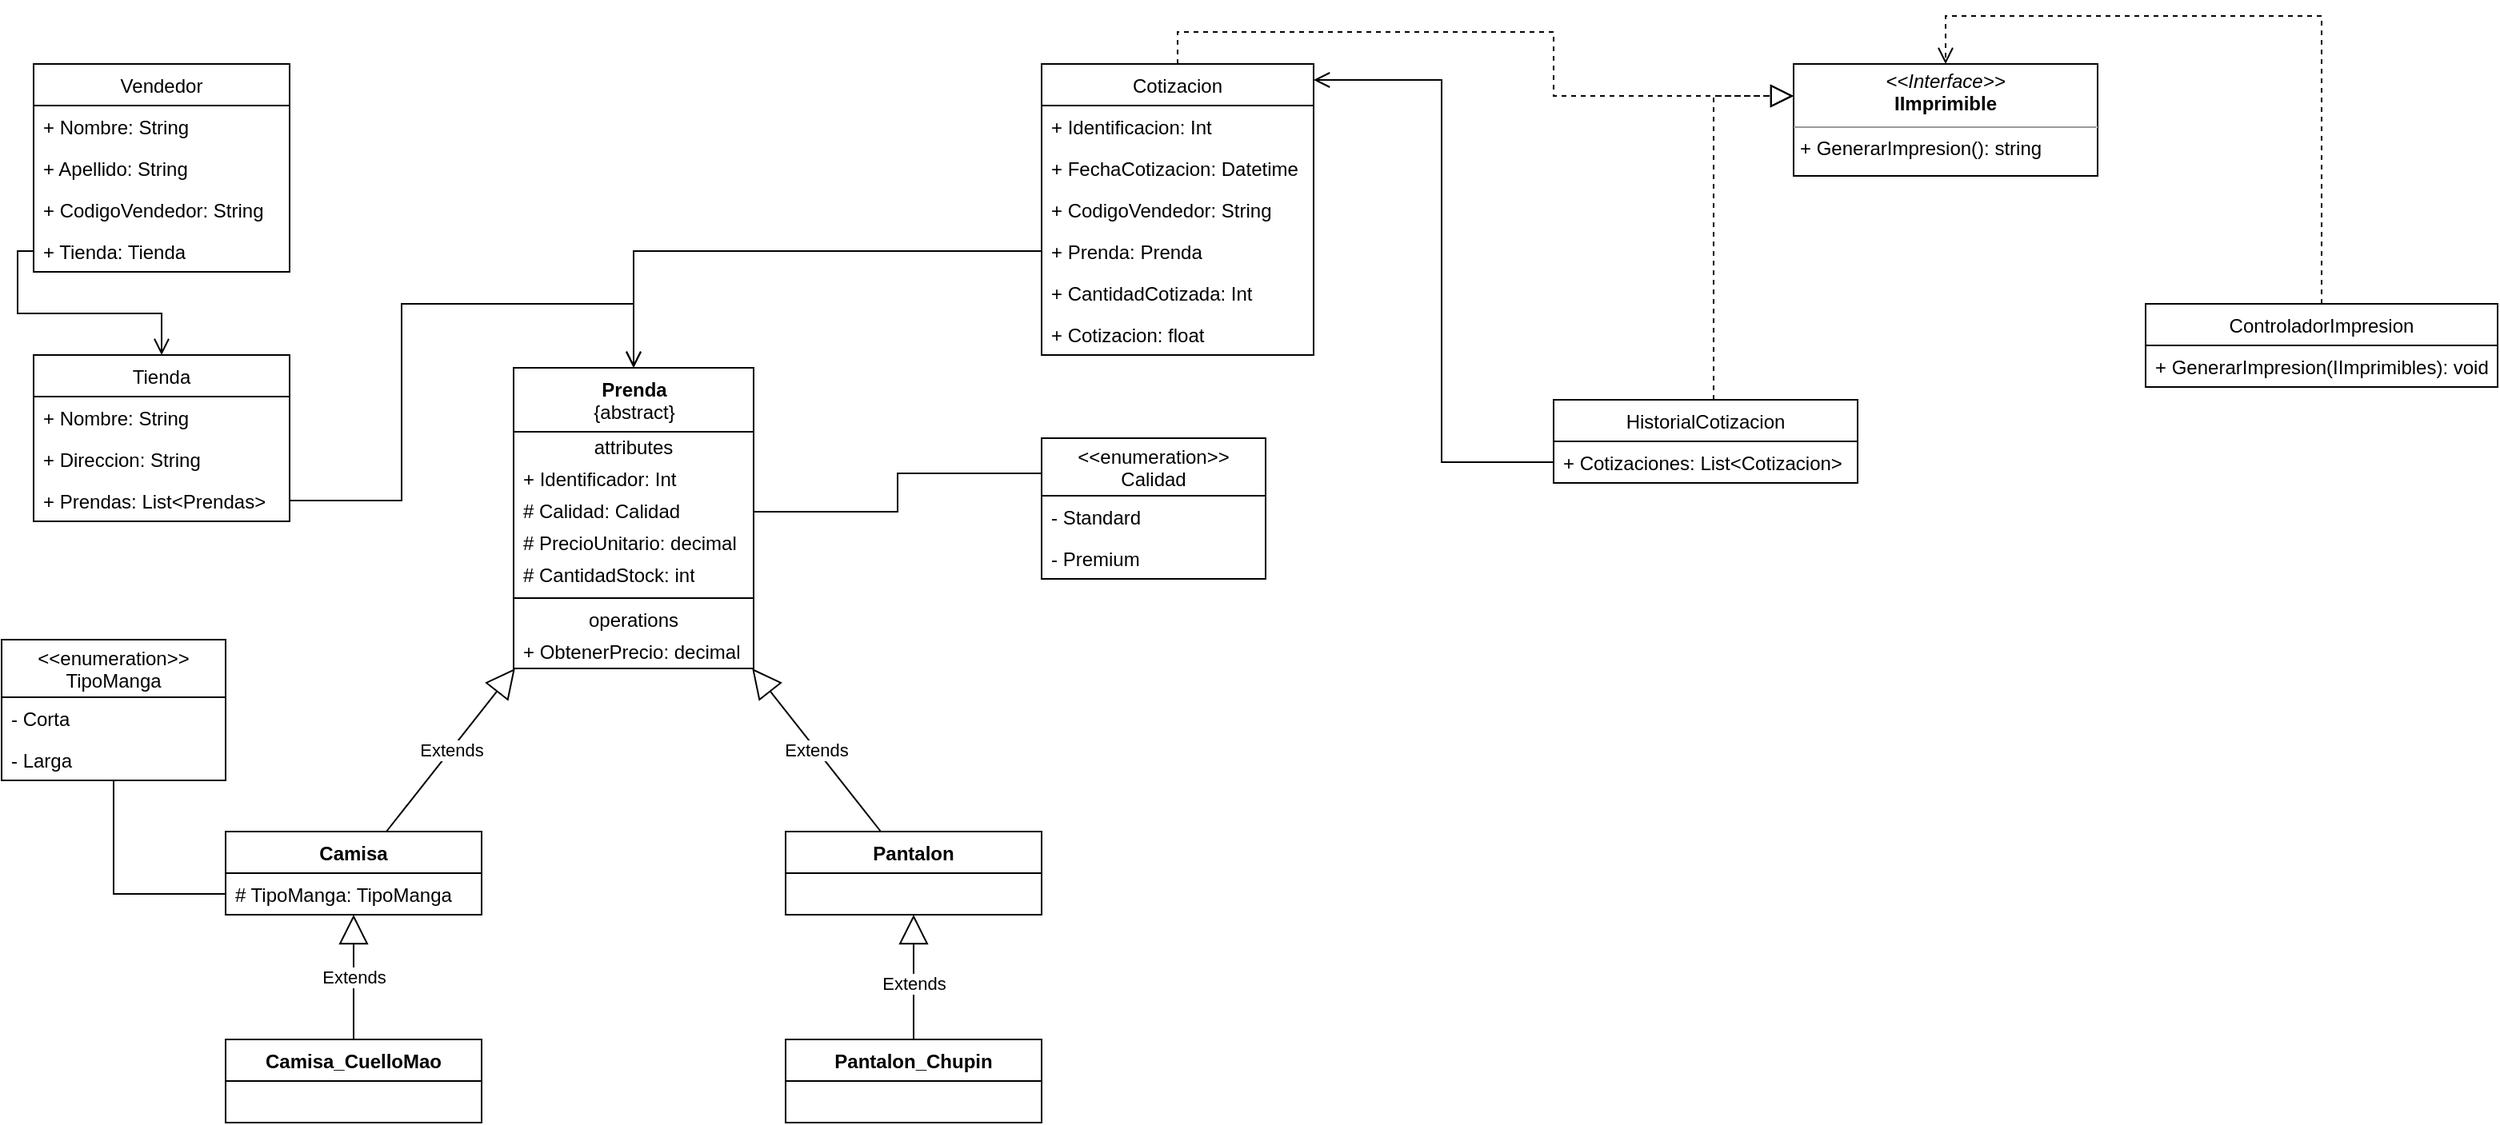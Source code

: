 <mxfile version="20.0.3" type="github">
  <diagram name="Page-1" id="c4acf3e9-155e-7222-9cf6-157b1a14988f">
    <mxGraphModel dx="1422" dy="762" grid="1" gridSize="10" guides="1" tooltips="1" connect="1" arrows="1" fold="1" page="1" pageScale="1" pageWidth="850" pageHeight="1100" background="none" math="0" shadow="0">
      <root>
        <mxCell id="0" />
        <mxCell id="1" parent="0" />
        <mxCell id="P6olf1xMX7x4DSoyxQ6s-1" value="Vendedor" style="swimlane;fontStyle=0;childLayout=stackLayout;horizontal=1;startSize=26;fillColor=none;horizontalStack=0;resizeParent=1;resizeParentMax=0;resizeLast=0;collapsible=1;marginBottom=0;" parent="1" vertex="1">
          <mxGeometry x="40" y="40" width="160" height="130" as="geometry" />
        </mxCell>
        <mxCell id="P6olf1xMX7x4DSoyxQ6s-2" value="+ Nombre: String" style="text;strokeColor=none;fillColor=none;align=left;verticalAlign=top;spacingLeft=4;spacingRight=4;overflow=hidden;rotatable=0;points=[[0,0.5],[1,0.5]];portConstraint=eastwest;" parent="P6olf1xMX7x4DSoyxQ6s-1" vertex="1">
          <mxGeometry y="26" width="160" height="26" as="geometry" />
        </mxCell>
        <mxCell id="P6olf1xMX7x4DSoyxQ6s-3" value="+ Apellido: String" style="text;strokeColor=none;fillColor=none;align=left;verticalAlign=top;spacingLeft=4;spacingRight=4;overflow=hidden;rotatable=0;points=[[0,0.5],[1,0.5]];portConstraint=eastwest;" parent="P6olf1xMX7x4DSoyxQ6s-1" vertex="1">
          <mxGeometry y="52" width="160" height="26" as="geometry" />
        </mxCell>
        <mxCell id="P6olf1xMX7x4DSoyxQ6s-4" value="+ CodigoVendedor: String" style="text;strokeColor=none;fillColor=none;align=left;verticalAlign=top;spacingLeft=4;spacingRight=4;overflow=hidden;rotatable=0;points=[[0,0.5],[1,0.5]];portConstraint=eastwest;" parent="P6olf1xMX7x4DSoyxQ6s-1" vertex="1">
          <mxGeometry y="78" width="160" height="26" as="geometry" />
        </mxCell>
        <mxCell id="P6olf1xMX7x4DSoyxQ6s-18" value="+ Tienda: Tienda" style="text;strokeColor=none;fillColor=none;align=left;verticalAlign=top;spacingLeft=4;spacingRight=4;overflow=hidden;rotatable=0;points=[[0,0.5],[1,0.5]];portConstraint=eastwest;" parent="P6olf1xMX7x4DSoyxQ6s-1" vertex="1">
          <mxGeometry y="104" width="160" height="26" as="geometry" />
        </mxCell>
        <mxCell id="P6olf1xMX7x4DSoyxQ6s-5" value="Cotizacion" style="swimlane;fontStyle=0;childLayout=stackLayout;horizontal=1;startSize=26;fillColor=none;horizontalStack=0;resizeParent=1;resizeParentMax=0;resizeLast=0;collapsible=1;marginBottom=0;" parent="1" vertex="1">
          <mxGeometry x="670" y="40" width="170" height="182" as="geometry">
            <mxRectangle x="480" y="40" width="100" height="30" as="alternateBounds" />
          </mxGeometry>
        </mxCell>
        <mxCell id="P6olf1xMX7x4DSoyxQ6s-6" value="+ Identificacion: Int&#xa;" style="text;strokeColor=none;fillColor=none;align=left;verticalAlign=top;spacingLeft=4;spacingRight=4;overflow=hidden;rotatable=0;points=[[0,0.5],[1,0.5]];portConstraint=eastwest;" parent="P6olf1xMX7x4DSoyxQ6s-5" vertex="1">
          <mxGeometry y="26" width="170" height="26" as="geometry" />
        </mxCell>
        <mxCell id="P6olf1xMX7x4DSoyxQ6s-7" value="+ FechaCotizacion: Datetime" style="text;strokeColor=none;fillColor=none;align=left;verticalAlign=top;spacingLeft=4;spacingRight=4;overflow=hidden;rotatable=0;points=[[0,0.5],[1,0.5]];portConstraint=eastwest;" parent="P6olf1xMX7x4DSoyxQ6s-5" vertex="1">
          <mxGeometry y="52" width="170" height="26" as="geometry" />
        </mxCell>
        <mxCell id="P6olf1xMX7x4DSoyxQ6s-8" value="+ CodigoVendedor: String" style="text;strokeColor=none;fillColor=none;align=left;verticalAlign=top;spacingLeft=4;spacingRight=4;overflow=hidden;rotatable=0;points=[[0,0.5],[1,0.5]];portConstraint=eastwest;" parent="P6olf1xMX7x4DSoyxQ6s-5" vertex="1">
          <mxGeometry y="78" width="170" height="26" as="geometry" />
        </mxCell>
        <mxCell id="P6olf1xMX7x4DSoyxQ6s-11" value="+ Prenda: Prenda" style="text;strokeColor=none;fillColor=none;align=left;verticalAlign=top;spacingLeft=4;spacingRight=4;overflow=hidden;rotatable=0;points=[[0,0.5],[1,0.5]];portConstraint=eastwest;" parent="P6olf1xMX7x4DSoyxQ6s-5" vertex="1">
          <mxGeometry y="104" width="170" height="26" as="geometry" />
        </mxCell>
        <mxCell id="P6olf1xMX7x4DSoyxQ6s-12" value="+ CantidadCotizada: Int" style="text;strokeColor=none;fillColor=none;align=left;verticalAlign=top;spacingLeft=4;spacingRight=4;overflow=hidden;rotatable=0;points=[[0,0.5],[1,0.5]];portConstraint=eastwest;" parent="P6olf1xMX7x4DSoyxQ6s-5" vertex="1">
          <mxGeometry y="130" width="170" height="26" as="geometry" />
        </mxCell>
        <mxCell id="P6olf1xMX7x4DSoyxQ6s-13" value="+ Cotizacion: float" style="text;strokeColor=none;fillColor=none;align=left;verticalAlign=top;spacingLeft=4;spacingRight=4;overflow=hidden;rotatable=0;points=[[0,0.5],[1,0.5]];portConstraint=eastwest;" parent="P6olf1xMX7x4DSoyxQ6s-5" vertex="1">
          <mxGeometry y="156" width="170" height="26" as="geometry" />
        </mxCell>
        <mxCell id="P6olf1xMX7x4DSoyxQ6s-14" value="Tienda" style="swimlane;fontStyle=0;childLayout=stackLayout;horizontal=1;startSize=26;fillColor=none;horizontalStack=0;resizeParent=1;resizeParentMax=0;resizeLast=0;collapsible=1;marginBottom=0;" parent="1" vertex="1">
          <mxGeometry x="40" y="222" width="160" height="104" as="geometry" />
        </mxCell>
        <mxCell id="P6olf1xMX7x4DSoyxQ6s-15" value="+ Nombre: String" style="text;strokeColor=none;fillColor=none;align=left;verticalAlign=top;spacingLeft=4;spacingRight=4;overflow=hidden;rotatable=0;points=[[0,0.5],[1,0.5]];portConstraint=eastwest;" parent="P6olf1xMX7x4DSoyxQ6s-14" vertex="1">
          <mxGeometry y="26" width="160" height="26" as="geometry" />
        </mxCell>
        <mxCell id="P6olf1xMX7x4DSoyxQ6s-16" value="+ Direccion: String" style="text;strokeColor=none;fillColor=none;align=left;verticalAlign=top;spacingLeft=4;spacingRight=4;overflow=hidden;rotatable=0;points=[[0,0.5],[1,0.5]];portConstraint=eastwest;" parent="P6olf1xMX7x4DSoyxQ6s-14" vertex="1">
          <mxGeometry y="52" width="160" height="26" as="geometry" />
        </mxCell>
        <mxCell id="P6olf1xMX7x4DSoyxQ6s-17" value="+ Prendas: List&lt;Prendas&gt;" style="text;strokeColor=none;fillColor=none;align=left;verticalAlign=top;spacingLeft=4;spacingRight=4;overflow=hidden;rotatable=0;points=[[0,0.5],[1,0.5]];portConstraint=eastwest;" parent="P6olf1xMX7x4DSoyxQ6s-14" vertex="1">
          <mxGeometry y="78" width="160" height="26" as="geometry" />
        </mxCell>
        <mxCell id="P6olf1xMX7x4DSoyxQ6s-26" value="&lt;&lt;enumeration&gt;&gt;&#xa;Calidad" style="swimlane;fontStyle=0;childLayout=stackLayout;horizontal=1;startSize=36;fillColor=none;horizontalStack=0;resizeParent=1;resizeParentMax=0;resizeLast=0;collapsible=1;marginBottom=0;" parent="1" vertex="1">
          <mxGeometry x="670" y="274" width="140" height="88" as="geometry" />
        </mxCell>
        <mxCell id="P6olf1xMX7x4DSoyxQ6s-27" value="- Standard" style="text;strokeColor=none;fillColor=none;align=left;verticalAlign=top;spacingLeft=4;spacingRight=4;overflow=hidden;rotatable=0;points=[[0,0.5],[1,0.5]];portConstraint=eastwest;" parent="P6olf1xMX7x4DSoyxQ6s-26" vertex="1">
          <mxGeometry y="36" width="140" height="26" as="geometry" />
        </mxCell>
        <mxCell id="P6olf1xMX7x4DSoyxQ6s-28" value="- Premium" style="text;strokeColor=none;fillColor=none;align=left;verticalAlign=top;spacingLeft=4;spacingRight=4;overflow=hidden;rotatable=0;points=[[0,0.5],[1,0.5]];portConstraint=eastwest;" parent="P6olf1xMX7x4DSoyxQ6s-26" vertex="1">
          <mxGeometry y="62" width="140" height="26" as="geometry" />
        </mxCell>
        <mxCell id="P6olf1xMX7x4DSoyxQ6s-33" style="edgeStyle=orthogonalEdgeStyle;rounded=0;orthogonalLoop=1;jettySize=auto;html=1;entryX=0;entryY=0.25;entryDx=0;entryDy=0;endArrow=none;endFill=0;" parent="1" source="d8b3vOoTN7vGxQ_mSlxQ-3" target="P6olf1xMX7x4DSoyxQ6s-26" edge="1">
          <mxGeometry relative="1" as="geometry">
            <mxPoint x="510" y="239" as="sourcePoint" />
          </mxGeometry>
        </mxCell>
        <mxCell id="d8b3vOoTN7vGxQ_mSlxQ-1" value="&lt;b&gt;Prenda&lt;/b&gt;&lt;br&gt;{abstract}" style="swimlane;fontStyle=0;align=center;verticalAlign=top;childLayout=stackLayout;horizontal=1;startSize=40;horizontalStack=0;resizeParent=1;resizeParentMax=0;resizeLast=0;collapsible=0;marginBottom=0;html=1;" parent="1" vertex="1">
          <mxGeometry x="340" y="230" width="150" height="188" as="geometry" />
        </mxCell>
        <mxCell id="d8b3vOoTN7vGxQ_mSlxQ-2" value="attributes" style="text;html=1;strokeColor=none;fillColor=none;align=center;verticalAlign=middle;spacingLeft=4;spacingRight=4;overflow=hidden;rotatable=0;points=[[0,0.5],[1,0.5]];portConstraint=eastwest;" parent="d8b3vOoTN7vGxQ_mSlxQ-1" vertex="1">
          <mxGeometry y="40" width="150" height="20" as="geometry" />
        </mxCell>
        <mxCell id="d8b3vOoTN7vGxQ_mSlxQ-9" value="+ Identificador: Int" style="text;html=1;strokeColor=none;fillColor=none;align=left;verticalAlign=middle;spacingLeft=4;spacingRight=4;overflow=hidden;rotatable=0;points=[[0,0.5],[1,0.5]];portConstraint=eastwest;" parent="d8b3vOoTN7vGxQ_mSlxQ-1" vertex="1">
          <mxGeometry y="60" width="150" height="20" as="geometry" />
        </mxCell>
        <mxCell id="d8b3vOoTN7vGxQ_mSlxQ-3" value="# Calidad: Calidad" style="text;html=1;strokeColor=none;fillColor=none;align=left;verticalAlign=middle;spacingLeft=4;spacingRight=4;overflow=hidden;rotatable=0;points=[[0,0.5],[1,0.5]];portConstraint=eastwest;" parent="d8b3vOoTN7vGxQ_mSlxQ-1" vertex="1">
          <mxGeometry y="80" width="150" height="20" as="geometry" />
        </mxCell>
        <mxCell id="d8b3vOoTN7vGxQ_mSlxQ-10" value="# PrecioUnitario: decimal" style="text;html=1;strokeColor=none;fillColor=none;align=left;verticalAlign=middle;spacingLeft=4;spacingRight=4;overflow=hidden;rotatable=0;points=[[0,0.5],[1,0.5]];portConstraint=eastwest;" parent="d8b3vOoTN7vGxQ_mSlxQ-1" vertex="1">
          <mxGeometry y="100" width="150" height="20" as="geometry" />
        </mxCell>
        <mxCell id="d8b3vOoTN7vGxQ_mSlxQ-11" value="# CantidadStock: int" style="text;html=1;strokeColor=none;fillColor=none;align=left;verticalAlign=middle;spacingLeft=4;spacingRight=4;overflow=hidden;rotatable=0;points=[[0,0.5],[1,0.5]];portConstraint=eastwest;" parent="d8b3vOoTN7vGxQ_mSlxQ-1" vertex="1">
          <mxGeometry y="120" width="150" height="20" as="geometry" />
        </mxCell>
        <mxCell id="d8b3vOoTN7vGxQ_mSlxQ-6" value="" style="line;strokeWidth=1;fillColor=none;align=left;verticalAlign=middle;spacingTop=-1;spacingLeft=3;spacingRight=3;rotatable=0;labelPosition=right;points=[];portConstraint=eastwest;" parent="d8b3vOoTN7vGxQ_mSlxQ-1" vertex="1">
          <mxGeometry y="140" width="150" height="8" as="geometry" />
        </mxCell>
        <mxCell id="d8b3vOoTN7vGxQ_mSlxQ-7" value="operations" style="text;html=1;strokeColor=none;fillColor=none;align=center;verticalAlign=middle;spacingLeft=4;spacingRight=4;overflow=hidden;rotatable=0;points=[[0,0.5],[1,0.5]];portConstraint=eastwest;" parent="d8b3vOoTN7vGxQ_mSlxQ-1" vertex="1">
          <mxGeometry y="148" width="150" height="20" as="geometry" />
        </mxCell>
        <mxCell id="d8b3vOoTN7vGxQ_mSlxQ-8" value="+ ObtenerPrecio: decimal" style="text;html=1;strokeColor=none;fillColor=none;align=left;verticalAlign=middle;spacingLeft=4;spacingRight=4;overflow=hidden;rotatable=0;points=[[0,0.5],[1,0.5]];portConstraint=eastwest;" parent="d8b3vOoTN7vGxQ_mSlxQ-1" vertex="1">
          <mxGeometry y="168" width="150" height="20" as="geometry" />
        </mxCell>
        <mxCell id="d8b3vOoTN7vGxQ_mSlxQ-13" value="Camisa" style="swimlane;fontStyle=1;align=center;verticalAlign=top;childLayout=stackLayout;horizontal=1;startSize=26;horizontalStack=0;resizeParent=1;resizeParentMax=0;resizeLast=0;collapsible=1;marginBottom=0;" parent="1" vertex="1">
          <mxGeometry x="160" y="520" width="160" height="52" as="geometry" />
        </mxCell>
        <mxCell id="d8b3vOoTN7vGxQ_mSlxQ-14" value="# TipoManga: TipoManga" style="text;strokeColor=none;fillColor=none;align=left;verticalAlign=top;spacingLeft=4;spacingRight=4;overflow=hidden;rotatable=0;points=[[0,0.5],[1,0.5]];portConstraint=eastwest;" parent="d8b3vOoTN7vGxQ_mSlxQ-13" vertex="1">
          <mxGeometry y="26" width="160" height="26" as="geometry" />
        </mxCell>
        <mxCell id="d8b3vOoTN7vGxQ_mSlxQ-19" value="Pantalon" style="swimlane;fontStyle=1;align=center;verticalAlign=top;childLayout=stackLayout;horizontal=1;startSize=26;horizontalStack=0;resizeParent=1;resizeParentMax=0;resizeLast=0;collapsible=1;marginBottom=0;" parent="1" vertex="1">
          <mxGeometry x="510" y="520" width="160" height="52" as="geometry" />
        </mxCell>
        <mxCell id="d8b3vOoTN7vGxQ_mSlxQ-22" value="Camisa_CuelloMao" style="swimlane;fontStyle=1;align=center;verticalAlign=top;childLayout=stackLayout;horizontal=1;startSize=26;horizontalStack=0;resizeParent=1;resizeParentMax=0;resizeLast=0;collapsible=1;marginBottom=0;" parent="1" vertex="1">
          <mxGeometry x="160" y="650" width="160" height="52" as="geometry" />
        </mxCell>
        <mxCell id="d8b3vOoTN7vGxQ_mSlxQ-25" value="Pantalon_Chupin" style="swimlane;fontStyle=1;align=center;verticalAlign=top;childLayout=stackLayout;horizontal=1;startSize=26;horizontalStack=0;resizeParent=1;resizeParentMax=0;resizeLast=0;collapsible=1;marginBottom=0;" parent="1" vertex="1">
          <mxGeometry x="510" y="650" width="160" height="52" as="geometry" />
        </mxCell>
        <mxCell id="d8b3vOoTN7vGxQ_mSlxQ-27" value="&lt;&lt;enumeration&gt;&gt;&#xa;TipoManga" style="swimlane;fontStyle=0;childLayout=stackLayout;horizontal=1;startSize=36;fillColor=none;horizontalStack=0;resizeParent=1;resizeParentMax=0;resizeLast=0;collapsible=1;marginBottom=0;" parent="1" vertex="1">
          <mxGeometry x="20" y="400" width="140" height="88" as="geometry" />
        </mxCell>
        <mxCell id="d8b3vOoTN7vGxQ_mSlxQ-28" value="- Corta" style="text;strokeColor=none;fillColor=none;align=left;verticalAlign=top;spacingLeft=4;spacingRight=4;overflow=hidden;rotatable=0;points=[[0,0.5],[1,0.5]];portConstraint=eastwest;" parent="d8b3vOoTN7vGxQ_mSlxQ-27" vertex="1">
          <mxGeometry y="36" width="140" height="26" as="geometry" />
        </mxCell>
        <mxCell id="d8b3vOoTN7vGxQ_mSlxQ-29" value="- Larga" style="text;strokeColor=none;fillColor=none;align=left;verticalAlign=top;spacingLeft=4;spacingRight=4;overflow=hidden;rotatable=0;points=[[0,0.5],[1,0.5]];portConstraint=eastwest;" parent="d8b3vOoTN7vGxQ_mSlxQ-27" vertex="1">
          <mxGeometry y="62" width="140" height="26" as="geometry" />
        </mxCell>
        <mxCell id="d8b3vOoTN7vGxQ_mSlxQ-30" style="rounded=0;orthogonalLoop=1;jettySize=auto;html=1;endArrow=none;endFill=0;edgeStyle=orthogonalEdgeStyle;sourcePerimeterSpacing=0;" parent="1" source="d8b3vOoTN7vGxQ_mSlxQ-14" target="d8b3vOoTN7vGxQ_mSlxQ-27" edge="1">
          <mxGeometry relative="1" as="geometry" />
        </mxCell>
        <mxCell id="d8b3vOoTN7vGxQ_mSlxQ-34" value="&lt;p style=&quot;margin:0px;margin-top:4px;text-align:center;&quot;&gt;&lt;i&gt;&amp;lt;&amp;lt;Interface&amp;gt;&amp;gt;&lt;/i&gt;&lt;br&gt;&lt;b&gt;IImprimible&lt;/b&gt;&lt;/p&gt;&lt;hr size=&quot;1&quot;&gt;&lt;p style=&quot;margin:0px;margin-left:4px;&quot;&gt;+ GenerarImpresion(): string&lt;/p&gt;" style="verticalAlign=top;align=left;overflow=fill;fontSize=12;fontFamily=Helvetica;html=1;" parent="1" vertex="1">
          <mxGeometry x="1140" y="40" width="190" height="70" as="geometry" />
        </mxCell>
        <mxCell id="d8b3vOoTN7vGxQ_mSlxQ-36" value="HistorialCotizacion" style="swimlane;fontStyle=0;childLayout=stackLayout;horizontal=1;startSize=26;fillColor=none;horizontalStack=0;resizeParent=1;resizeParentMax=0;resizeLast=0;collapsible=1;marginBottom=0;" parent="1" vertex="1">
          <mxGeometry x="990" y="250" width="190" height="52" as="geometry">
            <mxRectangle x="480" y="40" width="100" height="30" as="alternateBounds" />
          </mxGeometry>
        </mxCell>
        <mxCell id="d8b3vOoTN7vGxQ_mSlxQ-37" value="+ Cotizaciones: List&lt;Cotizacion&gt;&#xa;" style="text;strokeColor=none;fillColor=none;align=left;verticalAlign=top;spacingLeft=4;spacingRight=4;overflow=hidden;rotatable=0;points=[[0,0.5],[1,0.5]];portConstraint=eastwest;" parent="d8b3vOoTN7vGxQ_mSlxQ-36" vertex="1">
          <mxGeometry y="26" width="190" height="26" as="geometry" />
        </mxCell>
        <mxCell id="d8b3vOoTN7vGxQ_mSlxQ-46" value="ControladorImpresion" style="swimlane;fontStyle=0;childLayout=stackLayout;horizontal=1;startSize=26;fillColor=none;horizontalStack=0;resizeParent=1;resizeParentMax=0;resizeLast=0;collapsible=1;marginBottom=0;" parent="1" vertex="1">
          <mxGeometry x="1360" y="190" width="220" height="52" as="geometry">
            <mxRectangle x="480" y="40" width="100" height="30" as="alternateBounds" />
          </mxGeometry>
        </mxCell>
        <mxCell id="d8b3vOoTN7vGxQ_mSlxQ-48" value="+ GenerarImpresion(IImprimibles): void" style="text;strokeColor=default;fillColor=none;align=left;verticalAlign=top;spacingLeft=4;spacingRight=4;overflow=hidden;rotatable=0;points=[[0,0.5],[1,0.5]];portConstraint=eastwest;" parent="d8b3vOoTN7vGxQ_mSlxQ-46" vertex="1">
          <mxGeometry y="26" width="220" height="26" as="geometry" />
        </mxCell>
        <mxCell id="d8b3vOoTN7vGxQ_mSlxQ-50" value="Extends" style="endArrow=block;endSize=16;endFill=0;html=1;rounded=0;sourcePerimeterSpacing=0;" parent="1" source="d8b3vOoTN7vGxQ_mSlxQ-22" target="d8b3vOoTN7vGxQ_mSlxQ-13" edge="1">
          <mxGeometry width="160" relative="1" as="geometry">
            <mxPoint x="320" y="730" as="sourcePoint" />
            <mxPoint x="480" y="730" as="targetPoint" />
          </mxGeometry>
        </mxCell>
        <mxCell id="d8b3vOoTN7vGxQ_mSlxQ-51" value="Extends" style="endArrow=block;endSize=16;endFill=0;html=1;rounded=0;sourcePerimeterSpacing=0;" parent="1" source="d8b3vOoTN7vGxQ_mSlxQ-25" target="d8b3vOoTN7vGxQ_mSlxQ-19" edge="1">
          <mxGeometry x="-0.098" width="160" relative="1" as="geometry">
            <mxPoint x="250" y="660" as="sourcePoint" />
            <mxPoint x="250" y="582" as="targetPoint" />
            <Array as="points" />
            <mxPoint as="offset" />
          </mxGeometry>
        </mxCell>
        <mxCell id="d8b3vOoTN7vGxQ_mSlxQ-52" value="Extends" style="endArrow=block;endSize=16;endFill=0;html=1;rounded=0;sourcePerimeterSpacing=0;" parent="1" source="d8b3vOoTN7vGxQ_mSlxQ-13" target="d8b3vOoTN7vGxQ_mSlxQ-1" edge="1">
          <mxGeometry width="160" relative="1" as="geometry">
            <mxPoint x="260" y="670" as="sourcePoint" />
            <mxPoint x="260" y="592" as="targetPoint" />
          </mxGeometry>
        </mxCell>
        <mxCell id="d8b3vOoTN7vGxQ_mSlxQ-53" value="Extends" style="endArrow=block;endSize=16;endFill=0;html=1;rounded=0;sourcePerimeterSpacing=0;" parent="1" source="d8b3vOoTN7vGxQ_mSlxQ-19" target="d8b3vOoTN7vGxQ_mSlxQ-1" edge="1">
          <mxGeometry width="160" relative="1" as="geometry">
            <mxPoint x="270" y="680" as="sourcePoint" />
            <mxPoint x="270" y="602" as="targetPoint" />
          </mxGeometry>
        </mxCell>
        <mxCell id="d8b3vOoTN7vGxQ_mSlxQ-68" value="" style="endArrow=block;dashed=1;endFill=0;endSize=12;html=1;rounded=0;sourcePerimeterSpacing=0;edgeStyle=orthogonalEdgeStyle;" parent="1" source="P6olf1xMX7x4DSoyxQ6s-5" target="d8b3vOoTN7vGxQ_mSlxQ-34" edge="1">
          <mxGeometry width="160" relative="1" as="geometry">
            <mxPoint x="980" y="150" as="sourcePoint" />
            <mxPoint x="1140" y="150" as="targetPoint" />
            <Array as="points">
              <mxPoint x="755" y="20" />
              <mxPoint x="990" y="20" />
              <mxPoint x="990" y="60" />
            </Array>
          </mxGeometry>
        </mxCell>
        <mxCell id="d8b3vOoTN7vGxQ_mSlxQ-69" value="" style="endArrow=block;dashed=1;endFill=0;endSize=12;html=1;rounded=0;sourcePerimeterSpacing=0;edgeStyle=orthogonalEdgeStyle;" parent="1" source="d8b3vOoTN7vGxQ_mSlxQ-36" target="d8b3vOoTN7vGxQ_mSlxQ-34" edge="1">
          <mxGeometry width="160" relative="1" as="geometry">
            <mxPoint x="990" y="160" as="sourcePoint" />
            <mxPoint x="1150" y="160" as="targetPoint" />
            <Array as="points">
              <mxPoint x="1090" y="60" />
            </Array>
          </mxGeometry>
        </mxCell>
        <mxCell id="TcU1bkjwZMseAj51Qgip-1" value="" style="endArrow=open;startArrow=none;endFill=0;startFill=0;endSize=8;html=1;verticalAlign=bottom;labelBackgroundColor=none;strokeWidth=1;rounded=0;edgeStyle=orthogonalEdgeStyle;" parent="1" source="P6olf1xMX7x4DSoyxQ6s-18" target="P6olf1xMX7x4DSoyxQ6s-14" edge="1">
          <mxGeometry width="160" relative="1" as="geometry">
            <mxPoint x="400" y="100" as="sourcePoint" />
            <mxPoint x="560" y="100" as="targetPoint" />
          </mxGeometry>
        </mxCell>
        <mxCell id="TcU1bkjwZMseAj51Qgip-2" value="" style="endArrow=open;startArrow=none;endFill=0;startFill=0;endSize=8;html=1;verticalAlign=bottom;labelBackgroundColor=none;strokeWidth=1;rounded=0;exitX=0;exitY=0.5;exitDx=0;exitDy=0;edgeStyle=orthogonalEdgeStyle;" parent="1" source="P6olf1xMX7x4DSoyxQ6s-11" target="d8b3vOoTN7vGxQ_mSlxQ-1" edge="1">
          <mxGeometry width="160" relative="1" as="geometry">
            <mxPoint x="410" y="110" as="sourcePoint" />
            <mxPoint x="570" y="110" as="targetPoint" />
          </mxGeometry>
        </mxCell>
        <mxCell id="TcU1bkjwZMseAj51Qgip-3" value="" style="endArrow=open;startArrow=none;endFill=0;startFill=0;endSize=8;html=1;verticalAlign=bottom;labelBackgroundColor=none;strokeWidth=1;rounded=0;edgeStyle=orthogonalEdgeStyle;" parent="1" source="P6olf1xMX7x4DSoyxQ6s-17" target="d8b3vOoTN7vGxQ_mSlxQ-1" edge="1">
          <mxGeometry width="160" relative="1" as="geometry">
            <mxPoint x="410" y="110" as="sourcePoint" />
            <mxPoint x="570" y="110" as="targetPoint" />
            <Array as="points">
              <mxPoint x="270" y="313" />
              <mxPoint x="270" y="190" />
              <mxPoint x="415" y="190" />
            </Array>
          </mxGeometry>
        </mxCell>
        <mxCell id="TcU1bkjwZMseAj51Qgip-4" value="" style="endArrow=open;startArrow=none;endFill=0;startFill=0;endSize=8;html=1;verticalAlign=bottom;labelBackgroundColor=none;strokeWidth=1;rounded=0;edgeStyle=orthogonalEdgeStyle;" parent="1" source="d8b3vOoTN7vGxQ_mSlxQ-37" target="P6olf1xMX7x4DSoyxQ6s-5" edge="1">
          <mxGeometry width="160" relative="1" as="geometry">
            <mxPoint x="420" y="120" as="sourcePoint" />
            <mxPoint x="580" y="120" as="targetPoint" />
            <Array as="points">
              <mxPoint x="920" y="289" />
              <mxPoint x="920" y="50" />
            </Array>
          </mxGeometry>
        </mxCell>
        <mxCell id="TcU1bkjwZMseAj51Qgip-5" value="" style="endArrow=open;startArrow=none;endFill=0;startFill=0;endSize=8;html=1;verticalAlign=bottom;labelBackgroundColor=none;strokeWidth=1;rounded=0;edgeStyle=orthogonalEdgeStyle;dashed=1;" parent="1" target="d8b3vOoTN7vGxQ_mSlxQ-34" edge="1" source="d8b3vOoTN7vGxQ_mSlxQ-46">
          <mxGeometry width="160" relative="1" as="geometry">
            <mxPoint x="1440" y="139" as="sourcePoint" />
            <mxPoint x="425" y="240" as="targetPoint" />
            <Array as="points">
              <mxPoint x="1470" y="10" />
              <mxPoint x="1235" y="10" />
            </Array>
          </mxGeometry>
        </mxCell>
      </root>
    </mxGraphModel>
  </diagram>
</mxfile>
